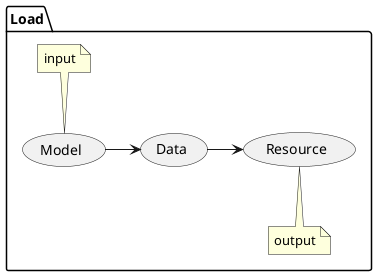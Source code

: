 @startuml


package "Load" {
(Model)-right-> (Data)

note top of Model : input

(Data) -right-> (Resource)

note bottom of Resource : output
}

@enduml